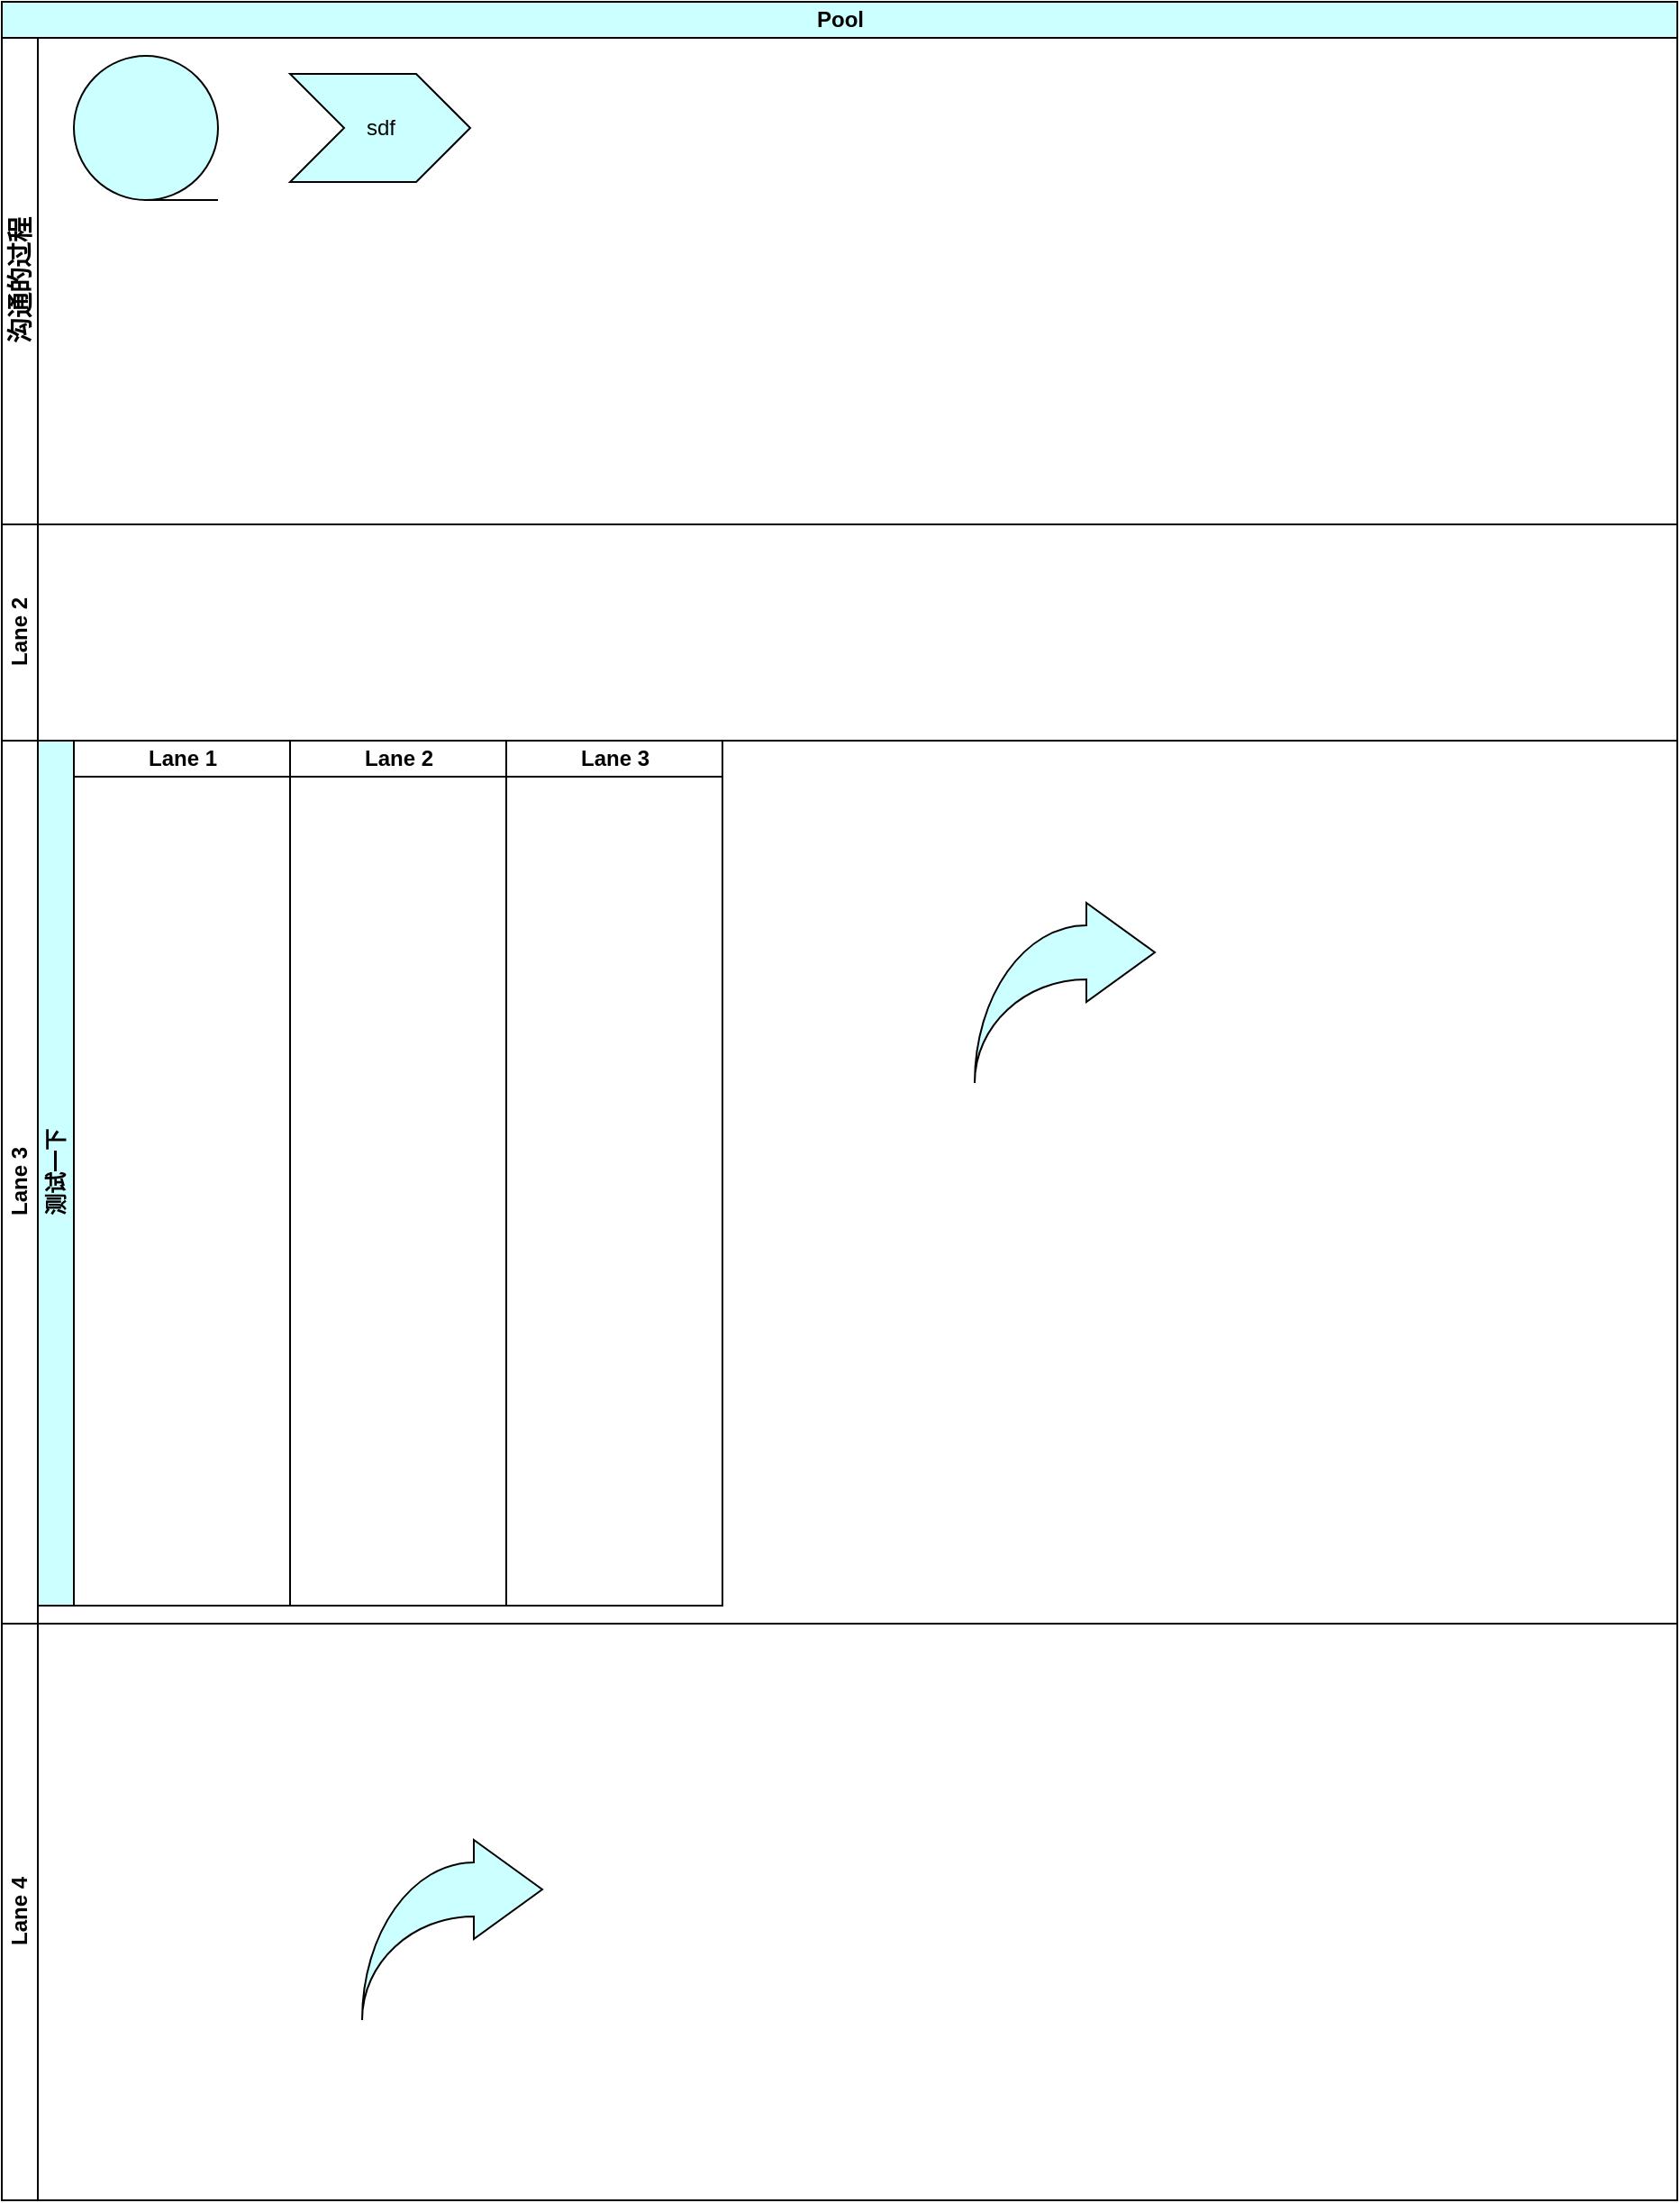 <mxfile version="13.10.2" type="github">
  <diagram id="liFdQe-AoSiRbaG86Z5b" name="Page-1">
    <mxGraphModel dx="1102" dy="582" grid="1" gridSize="10" guides="1" tooltips="1" connect="1" arrows="1" fold="1" page="1" pageScale="1" pageWidth="827" pageHeight="1169" math="0" shadow="0">
      <root>
        <mxCell id="0" />
        <mxCell id="1" parent="0" />
        <mxCell id="coPGIeMiWcjhEIqUPNaW-15" value="Pool" style="swimlane;html=1;childLayout=stackLayout;resizeParent=1;resizeParentMax=0;horizontal=1;startSize=20;horizontalStack=0;fillColor=#CCFFFF;" vertex="1" parent="1">
          <mxGeometry x="40" y="40" width="930" height="1220" as="geometry" />
        </mxCell>
        <mxCell id="coPGIeMiWcjhEIqUPNaW-16" value="&lt;font style=&quot;font-size: 14px&quot;&gt;沟通的过程&lt;/font&gt;" style="swimlane;html=1;startSize=20;horizontal=0;" vertex="1" parent="coPGIeMiWcjhEIqUPNaW-15">
          <mxGeometry y="20" width="930" height="270" as="geometry">
            <mxRectangle y="20" width="780" height="20" as="alternateBounds" />
          </mxGeometry>
        </mxCell>
        <mxCell id="coPGIeMiWcjhEIqUPNaW-13" value="sdf" style="html=1;shadow=0;dashed=0;align=center;verticalAlign=middle;shape=mxgraph.arrows2.arrow;dy=0;dx=30;notch=30;fillColor=#CCFFFF;" vertex="1" parent="coPGIeMiWcjhEIqUPNaW-16">
          <mxGeometry x="160" y="20" width="100" height="60" as="geometry" />
        </mxCell>
        <mxCell id="coPGIeMiWcjhEIqUPNaW-19" value="" style="shape=tapeData;whiteSpace=wrap;html=1;perimeter=ellipsePerimeter;fillColor=#CCFFFF;" vertex="1" parent="coPGIeMiWcjhEIqUPNaW-16">
          <mxGeometry x="40" y="10" width="80" height="80" as="geometry" />
        </mxCell>
        <mxCell id="coPGIeMiWcjhEIqUPNaW-17" value="Lane 2" style="swimlane;html=1;startSize=20;horizontal=0;" vertex="1" parent="coPGIeMiWcjhEIqUPNaW-15">
          <mxGeometry y="290" width="930" height="120" as="geometry">
            <mxRectangle y="40" width="780" height="20" as="alternateBounds" />
          </mxGeometry>
        </mxCell>
        <mxCell id="coPGIeMiWcjhEIqUPNaW-18" value="Lane 3" style="swimlane;html=1;startSize=20;horizontal=0;" vertex="1" parent="coPGIeMiWcjhEIqUPNaW-15">
          <mxGeometry y="410" width="930" height="490" as="geometry">
            <mxRectangle y="60" width="780" height="20" as="alternateBounds" />
          </mxGeometry>
        </mxCell>
        <mxCell id="coPGIeMiWcjhEIqUPNaW-14" value="" style="html=1;shadow=0;dashed=0;align=center;verticalAlign=middle;shape=mxgraph.arrows2.jumpInArrow;dy=15;dx=38;arrowHead=55;fillColor=#CCFFFF;" vertex="1" parent="coPGIeMiWcjhEIqUPNaW-18">
          <mxGeometry x="540" y="90" width="100" height="100" as="geometry" />
        </mxCell>
        <mxCell id="coPGIeMiWcjhEIqUPNaW-26" value="测试一下" style="swimlane;html=1;childLayout=stackLayout;resizeParent=1;resizeParentMax=0;startSize=20;horizontal=0;horizontalStack=1;fillColor=#CCFFFF;" vertex="1" parent="coPGIeMiWcjhEIqUPNaW-18">
          <mxGeometry x="20" width="380" height="480" as="geometry" />
        </mxCell>
        <mxCell id="coPGIeMiWcjhEIqUPNaW-27" value="Lane 1" style="swimlane;html=1;startSize=20;" vertex="1" parent="coPGIeMiWcjhEIqUPNaW-26">
          <mxGeometry x="20" width="120" height="480" as="geometry">
            <mxRectangle x="20" width="30" height="480" as="alternateBounds" />
          </mxGeometry>
        </mxCell>
        <mxCell id="coPGIeMiWcjhEIqUPNaW-28" value="Lane 2" style="swimlane;html=1;startSize=20;" vertex="1" parent="coPGIeMiWcjhEIqUPNaW-26">
          <mxGeometry x="140" width="120" height="480" as="geometry" />
        </mxCell>
        <mxCell id="coPGIeMiWcjhEIqUPNaW-29" value="Lane 3" style="swimlane;html=1;startSize=20;" vertex="1" parent="coPGIeMiWcjhEIqUPNaW-26">
          <mxGeometry x="260" width="120" height="480" as="geometry" />
        </mxCell>
        <mxCell id="coPGIeMiWcjhEIqUPNaW-22" value="Lane 4" style="swimlane;html=1;startSize=20;horizontal=0;" vertex="1" parent="coPGIeMiWcjhEIqUPNaW-15">
          <mxGeometry y="900" width="930" height="320" as="geometry">
            <mxRectangle y="80" width="780" height="20" as="alternateBounds" />
          </mxGeometry>
        </mxCell>
        <mxCell id="coPGIeMiWcjhEIqUPNaW-23" value="" style="html=1;shadow=0;dashed=0;align=center;verticalAlign=middle;shape=mxgraph.arrows2.jumpInArrow;dy=15;dx=38;arrowHead=55;fillColor=#CCFFFF;" vertex="1" parent="coPGIeMiWcjhEIqUPNaW-22">
          <mxGeometry x="200" y="120" width="100" height="100" as="geometry" />
        </mxCell>
      </root>
    </mxGraphModel>
  </diagram>
</mxfile>
